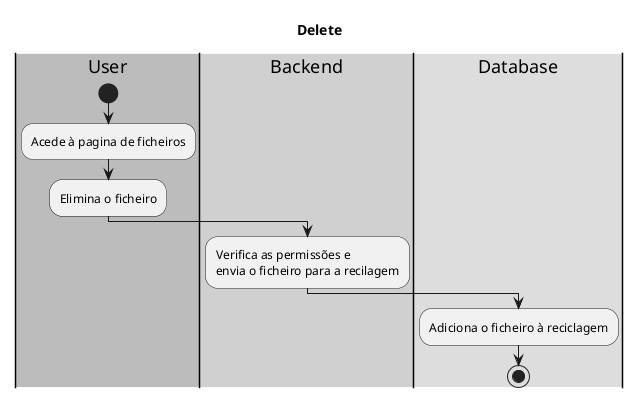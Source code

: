 @startuml

skinparam Monochrome true

title Delete

|#bcbcbc|User|
|#d0d0d0|Backend|
|#dddddd|Database|

|User|
start
    :Acede à pagina de ficheiros;
    :Elimina o ficheiro;
    |Backend|
    :Verifica as permissões e \nenvia o ficheiro para a recilagem;
    |Database|
    :Adiciona o ficheiro à reciclagem;
stop


@enduml